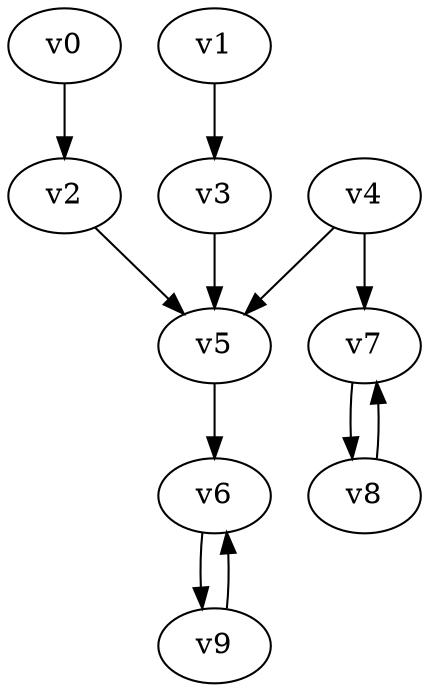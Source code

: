 digraph buchi_test014 {
    v0 [name="v0", player=0, priority=0];
    v1 [name="v1", player=1, priority=0];
    v2 [name="v2", player=0, priority=1];
    v3 [name="v3", player=0, priority=1];
    v4 [name="v4", player=0, priority=1];
    v5 [name="v5", player=1, priority=1];
    v6 [name="v6", player=0, priority=1];
    v7 [name="v7", player=1, priority=0];
    v8 [name="v8", player=0, priority=0];
    v9 [name="v9", player=0, priority=1];
    v6 -> v9;
    v8 -> v7;
    v9 -> v6;
    v0 -> v2;
    v4 -> v5;
    v5 -> v6;
    v7 -> v8;
    v2 -> v5;
    v1 -> v3;
    v4 -> v7;
    v3 -> v5;
}
